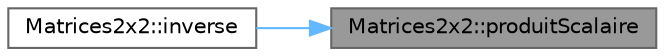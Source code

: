 digraph "Matrices2x2::produitScalaire"
{
 // LATEX_PDF_SIZE
  bgcolor="transparent";
  edge [fontname=Helvetica,fontsize=10,labelfontname=Helvetica,labelfontsize=10];
  node [fontname=Helvetica,fontsize=10,shape=box,height=0.2,width=0.4];
  rankdir="RL";
  Node1 [label="Matrices2x2::produitScalaire",height=0.2,width=0.4,color="gray40", fillcolor="grey60", style="filled", fontcolor="black",tooltip="methode determinant"];
  Node1 -> Node2 [dir="back",color="steelblue1",style="solid"];
  Node2 [label="Matrices2x2::inverse",height=0.2,width=0.4,color="grey40", fillcolor="white", style="filled",URL="$class_matrices2x2.html#a4c64aae747f0393dc67569b1506e7f3d",tooltip="methode inverse"];
}

